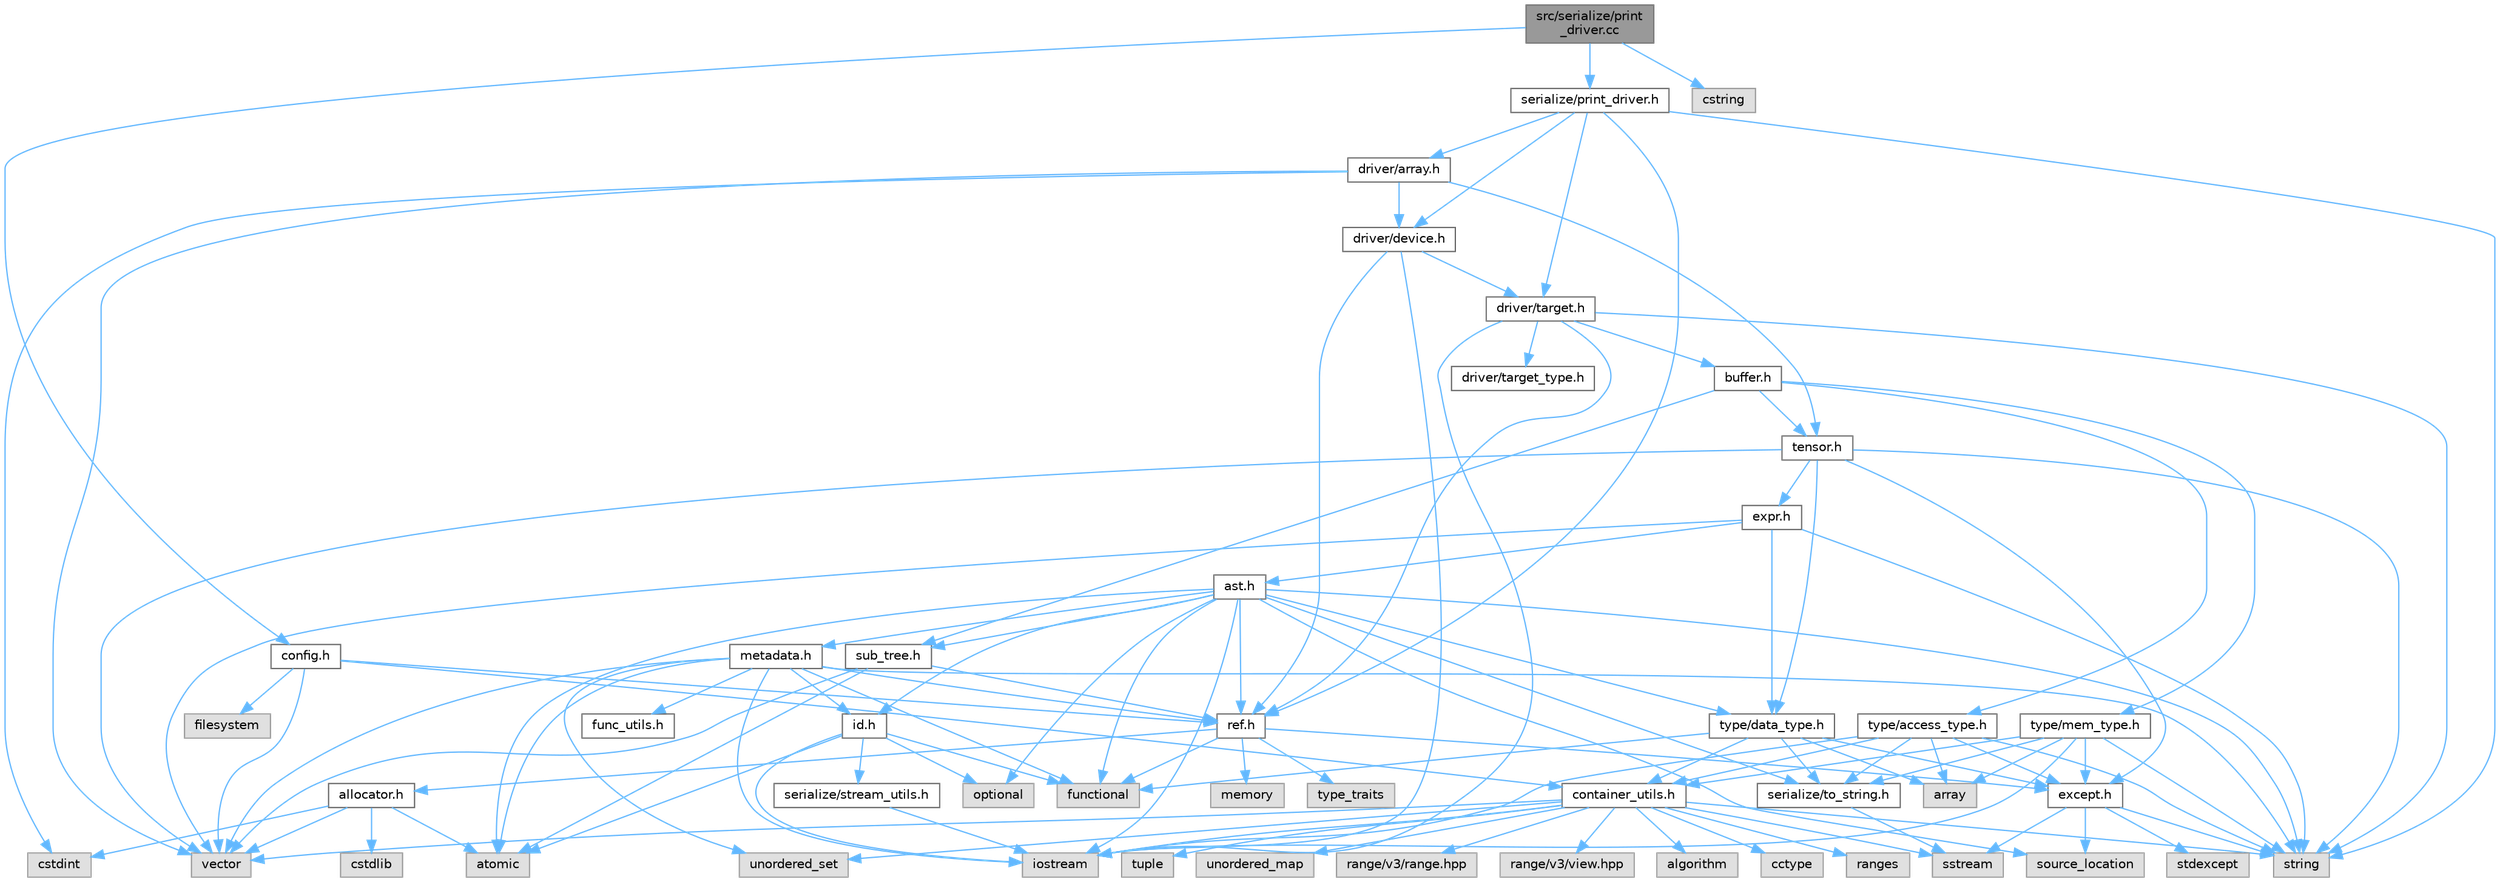 digraph "src/serialize/print_driver.cc"
{
 // LATEX_PDF_SIZE
  bgcolor="transparent";
  edge [fontname=Helvetica,fontsize=10,labelfontname=Helvetica,labelfontsize=10];
  node [fontname=Helvetica,fontsize=10,shape=box,height=0.2,width=0.4];
  Node1 [label="src/serialize/print\l_driver.cc",height=0.2,width=0.4,color="gray40", fillcolor="grey60", style="filled", fontcolor="black",tooltip=" "];
  Node1 -> Node2 [color="steelblue1",style="solid"];
  Node2 [label="config.h",height=0.2,width=0.4,color="grey40", fillcolor="white", style="filled",URL="$config_8h.html",tooltip=" "];
  Node2 -> Node3 [color="steelblue1",style="solid"];
  Node3 [label="filesystem",height=0.2,width=0.4,color="grey60", fillcolor="#E0E0E0", style="filled",tooltip=" "];
  Node2 -> Node4 [color="steelblue1",style="solid"];
  Node4 [label="vector",height=0.2,width=0.4,color="grey60", fillcolor="#E0E0E0", style="filled",tooltip=" "];
  Node2 -> Node5 [color="steelblue1",style="solid"];
  Node5 [label="container_utils.h",height=0.2,width=0.4,color="grey40", fillcolor="white", style="filled",URL="$container__utils_8h.html",tooltip=" "];
  Node5 -> Node6 [color="steelblue1",style="solid"];
  Node6 [label="algorithm",height=0.2,width=0.4,color="grey60", fillcolor="#E0E0E0", style="filled",tooltip=" "];
  Node5 -> Node7 [color="steelblue1",style="solid"];
  Node7 [label="cctype",height=0.2,width=0.4,color="grey60", fillcolor="#E0E0E0", style="filled",tooltip=" "];
  Node5 -> Node8 [color="steelblue1",style="solid"];
  Node8 [label="iostream",height=0.2,width=0.4,color="grey60", fillcolor="#E0E0E0", style="filled",tooltip=" "];
  Node5 -> Node9 [color="steelblue1",style="solid"];
  Node9 [label="ranges",height=0.2,width=0.4,color="grey60", fillcolor="#E0E0E0", style="filled",tooltip=" "];
  Node5 -> Node10 [color="steelblue1",style="solid"];
  Node10 [label="sstream",height=0.2,width=0.4,color="grey60", fillcolor="#E0E0E0", style="filled",tooltip=" "];
  Node5 -> Node11 [color="steelblue1",style="solid"];
  Node11 [label="string",height=0.2,width=0.4,color="grey60", fillcolor="#E0E0E0", style="filled",tooltip=" "];
  Node5 -> Node12 [color="steelblue1",style="solid"];
  Node12 [label="tuple",height=0.2,width=0.4,color="grey60", fillcolor="#E0E0E0", style="filled",tooltip=" "];
  Node5 -> Node13 [color="steelblue1",style="solid"];
  Node13 [label="unordered_map",height=0.2,width=0.4,color="grey60", fillcolor="#E0E0E0", style="filled",tooltip=" "];
  Node5 -> Node14 [color="steelblue1",style="solid"];
  Node14 [label="unordered_set",height=0.2,width=0.4,color="grey60", fillcolor="#E0E0E0", style="filled",tooltip=" "];
  Node5 -> Node4 [color="steelblue1",style="solid"];
  Node5 -> Node15 [color="steelblue1",style="solid"];
  Node15 [label="range/v3/range.hpp",height=0.2,width=0.4,color="grey60", fillcolor="#E0E0E0", style="filled",tooltip=" "];
  Node5 -> Node16 [color="steelblue1",style="solid"];
  Node16 [label="range/v3/view.hpp",height=0.2,width=0.4,color="grey60", fillcolor="#E0E0E0", style="filled",tooltip=" "];
  Node2 -> Node17 [color="steelblue1",style="solid"];
  Node17 [label="ref.h",height=0.2,width=0.4,color="grey40", fillcolor="white", style="filled",URL="$ref_8h.html",tooltip=" "];
  Node17 -> Node18 [color="steelblue1",style="solid"];
  Node18 [label="functional",height=0.2,width=0.4,color="grey60", fillcolor="#E0E0E0", style="filled",tooltip=" "];
  Node17 -> Node19 [color="steelblue1",style="solid"];
  Node19 [label="memory",height=0.2,width=0.4,color="grey60", fillcolor="#E0E0E0", style="filled",tooltip=" "];
  Node17 -> Node20 [color="steelblue1",style="solid"];
  Node20 [label="type_traits",height=0.2,width=0.4,color="grey60", fillcolor="#E0E0E0", style="filled",tooltip=" "];
  Node17 -> Node21 [color="steelblue1",style="solid"];
  Node21 [label="allocator.h",height=0.2,width=0.4,color="grey40", fillcolor="white", style="filled",URL="$allocator_8h.html",tooltip=" "];
  Node21 -> Node22 [color="steelblue1",style="solid"];
  Node22 [label="atomic",height=0.2,width=0.4,color="grey60", fillcolor="#E0E0E0", style="filled",tooltip=" "];
  Node21 -> Node23 [color="steelblue1",style="solid"];
  Node23 [label="cstdint",height=0.2,width=0.4,color="grey60", fillcolor="#E0E0E0", style="filled",tooltip=" "];
  Node21 -> Node24 [color="steelblue1",style="solid"];
  Node24 [label="cstdlib",height=0.2,width=0.4,color="grey60", fillcolor="#E0E0E0", style="filled",tooltip=" "];
  Node21 -> Node4 [color="steelblue1",style="solid"];
  Node17 -> Node25 [color="steelblue1",style="solid"];
  Node25 [label="except.h",height=0.2,width=0.4,color="grey40", fillcolor="white", style="filled",URL="$except_8h.html",tooltip=" "];
  Node25 -> Node26 [color="steelblue1",style="solid"];
  Node26 [label="source_location",height=0.2,width=0.4,color="grey60", fillcolor="#E0E0E0", style="filled",tooltip=" "];
  Node25 -> Node10 [color="steelblue1",style="solid"];
  Node25 -> Node27 [color="steelblue1",style="solid"];
  Node27 [label="stdexcept",height=0.2,width=0.4,color="grey60", fillcolor="#E0E0E0", style="filled",tooltip=" "];
  Node25 -> Node11 [color="steelblue1",style="solid"];
  Node1 -> Node28 [color="steelblue1",style="solid"];
  Node28 [label="cstring",height=0.2,width=0.4,color="grey60", fillcolor="#E0E0E0", style="filled",tooltip=" "];
  Node1 -> Node29 [color="steelblue1",style="solid"];
  Node29 [label="serialize/print_driver.h",height=0.2,width=0.4,color="grey40", fillcolor="white", style="filled",URL="$print__driver_8h.html",tooltip=" "];
  Node29 -> Node11 [color="steelblue1",style="solid"];
  Node29 -> Node30 [color="steelblue1",style="solid"];
  Node30 [label="driver/array.h",height=0.2,width=0.4,color="grey40", fillcolor="white", style="filled",URL="$array_8h.html",tooltip=" "];
  Node30 -> Node23 [color="steelblue1",style="solid"];
  Node30 -> Node4 [color="steelblue1",style="solid"];
  Node30 -> Node31 [color="steelblue1",style="solid"];
  Node31 [label="driver/device.h",height=0.2,width=0.4,color="grey40", fillcolor="white", style="filled",URL="$device_8h.html",tooltip=" "];
  Node31 -> Node8 [color="steelblue1",style="solid"];
  Node31 -> Node32 [color="steelblue1",style="solid"];
  Node32 [label="driver/target.h",height=0.2,width=0.4,color="grey40", fillcolor="white", style="filled",URL="$target_8h.html",tooltip=" "];
  Node32 -> Node8 [color="steelblue1",style="solid"];
  Node32 -> Node11 [color="steelblue1",style="solid"];
  Node32 -> Node33 [color="steelblue1",style="solid"];
  Node33 [label="buffer.h",height=0.2,width=0.4,color="grey40", fillcolor="white", style="filled",URL="$buffer_8h.html",tooltip=" "];
  Node33 -> Node34 [color="steelblue1",style="solid"];
  Node34 [label="sub_tree.h",height=0.2,width=0.4,color="grey40", fillcolor="white", style="filled",URL="$sub__tree_8h.html",tooltip=" "];
  Node34 -> Node22 [color="steelblue1",style="solid"];
  Node34 -> Node4 [color="steelblue1",style="solid"];
  Node34 -> Node17 [color="steelblue1",style="solid"];
  Node33 -> Node35 [color="steelblue1",style="solid"];
  Node35 [label="tensor.h",height=0.2,width=0.4,color="grey40", fillcolor="white", style="filled",URL="$tensor_8h.html",tooltip=" "];
  Node35 -> Node11 [color="steelblue1",style="solid"];
  Node35 -> Node4 [color="steelblue1",style="solid"];
  Node35 -> Node25 [color="steelblue1",style="solid"];
  Node35 -> Node36 [color="steelblue1",style="solid"];
  Node36 [label="expr.h",height=0.2,width=0.4,color="grey40", fillcolor="white", style="filled",URL="$expr_8h.html",tooltip=" "];
  Node36 -> Node11 [color="steelblue1",style="solid"];
  Node36 -> Node4 [color="steelblue1",style="solid"];
  Node36 -> Node37 [color="steelblue1",style="solid"];
  Node37 [label="ast.h",height=0.2,width=0.4,color="grey40", fillcolor="white", style="filled",URL="$ast_8h.html",tooltip=" "];
  Node37 -> Node22 [color="steelblue1",style="solid"];
  Node37 -> Node18 [color="steelblue1",style="solid"];
  Node37 -> Node8 [color="steelblue1",style="solid"];
  Node37 -> Node38 [color="steelblue1",style="solid"];
  Node38 [label="optional",height=0.2,width=0.4,color="grey60", fillcolor="#E0E0E0", style="filled",tooltip=" "];
  Node37 -> Node26 [color="steelblue1",style="solid"];
  Node37 -> Node11 [color="steelblue1",style="solid"];
  Node37 -> Node39 [color="steelblue1",style="solid"];
  Node39 [label="id.h",height=0.2,width=0.4,color="grey40", fillcolor="white", style="filled",URL="$id_8h.html",tooltip=" "];
  Node39 -> Node22 [color="steelblue1",style="solid"];
  Node39 -> Node18 [color="steelblue1",style="solid"];
  Node39 -> Node8 [color="steelblue1",style="solid"];
  Node39 -> Node38 [color="steelblue1",style="solid"];
  Node39 -> Node40 [color="steelblue1",style="solid"];
  Node40 [label="serialize/stream_utils.h",height=0.2,width=0.4,color="grey40", fillcolor="white", style="filled",URL="$stream__utils_8h.html",tooltip=" "];
  Node40 -> Node8 [color="steelblue1",style="solid"];
  Node37 -> Node41 [color="steelblue1",style="solid"];
  Node41 [label="metadata.h",height=0.2,width=0.4,color="grey40", fillcolor="white", style="filled",URL="$metadata_8h.html",tooltip=" "];
  Node41 -> Node22 [color="steelblue1",style="solid"];
  Node41 -> Node18 [color="steelblue1",style="solid"];
  Node41 -> Node8 [color="steelblue1",style="solid"];
  Node41 -> Node11 [color="steelblue1",style="solid"];
  Node41 -> Node14 [color="steelblue1",style="solid"];
  Node41 -> Node4 [color="steelblue1",style="solid"];
  Node41 -> Node42 [color="steelblue1",style="solid"];
  Node42 [label="func_utils.h",height=0.2,width=0.4,color="grey40", fillcolor="white", style="filled",URL="$func__utils_8h.html",tooltip=" "];
  Node41 -> Node39 [color="steelblue1",style="solid"];
  Node41 -> Node17 [color="steelblue1",style="solid"];
  Node37 -> Node17 [color="steelblue1",style="solid"];
  Node37 -> Node43 [color="steelblue1",style="solid"];
  Node43 [label="serialize/to_string.h",height=0.2,width=0.4,color="grey40", fillcolor="white", style="filled",URL="$to__string_8h.html",tooltip=" "];
  Node43 -> Node10 [color="steelblue1",style="solid"];
  Node37 -> Node34 [color="steelblue1",style="solid"];
  Node37 -> Node44 [color="steelblue1",style="solid"];
  Node44 [label="type/data_type.h",height=0.2,width=0.4,color="grey40", fillcolor="white", style="filled",URL="$data__type_8h.html",tooltip=" "];
  Node44 -> Node45 [color="steelblue1",style="solid"];
  Node45 [label="array",height=0.2,width=0.4,color="grey60", fillcolor="#E0E0E0", style="filled",tooltip=" "];
  Node44 -> Node18 [color="steelblue1",style="solid"];
  Node44 -> Node5 [color="steelblue1",style="solid"];
  Node44 -> Node25 [color="steelblue1",style="solid"];
  Node44 -> Node43 [color="steelblue1",style="solid"];
  Node36 -> Node44 [color="steelblue1",style="solid"];
  Node35 -> Node44 [color="steelblue1",style="solid"];
  Node33 -> Node46 [color="steelblue1",style="solid"];
  Node46 [label="type/access_type.h",height=0.2,width=0.4,color="grey40", fillcolor="white", style="filled",URL="$access__type_8h.html",tooltip=" "];
  Node46 -> Node45 [color="steelblue1",style="solid"];
  Node46 -> Node8 [color="steelblue1",style="solid"];
  Node46 -> Node11 [color="steelblue1",style="solid"];
  Node46 -> Node5 [color="steelblue1",style="solid"];
  Node46 -> Node25 [color="steelblue1",style="solid"];
  Node46 -> Node43 [color="steelblue1",style="solid"];
  Node33 -> Node47 [color="steelblue1",style="solid"];
  Node47 [label="type/mem_type.h",height=0.2,width=0.4,color="grey40", fillcolor="white", style="filled",URL="$mem__type_8h.html",tooltip=" "];
  Node47 -> Node45 [color="steelblue1",style="solid"];
  Node47 -> Node8 [color="steelblue1",style="solid"];
  Node47 -> Node11 [color="steelblue1",style="solid"];
  Node47 -> Node5 [color="steelblue1",style="solid"];
  Node47 -> Node25 [color="steelblue1",style="solid"];
  Node47 -> Node43 [color="steelblue1",style="solid"];
  Node32 -> Node48 [color="steelblue1",style="solid"];
  Node48 [label="driver/target_type.h",height=0.2,width=0.4,color="grey40", fillcolor="white", style="filled",URL="$target__type_8h.html",tooltip=" "];
  Node32 -> Node17 [color="steelblue1",style="solid"];
  Node31 -> Node17 [color="steelblue1",style="solid"];
  Node30 -> Node35 [color="steelblue1",style="solid"];
  Node29 -> Node31 [color="steelblue1",style="solid"];
  Node29 -> Node32 [color="steelblue1",style="solid"];
  Node29 -> Node17 [color="steelblue1",style="solid"];
}
